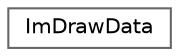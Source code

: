 digraph "Graphical Class Hierarchy"
{
 // LATEX_PDF_SIZE
  bgcolor="transparent";
  edge [fontname=Helvetica,fontsize=10,labelfontname=Helvetica,labelfontsize=10];
  node [fontname=Helvetica,fontsize=10,shape=box,height=0.2,width=0.4];
  rankdir="LR";
  Node0 [label="ImDrawData",height=0.2,width=0.4,color="grey40", fillcolor="white", style="filled",URL="$struct_im_draw_data.html",tooltip=" "];
}
